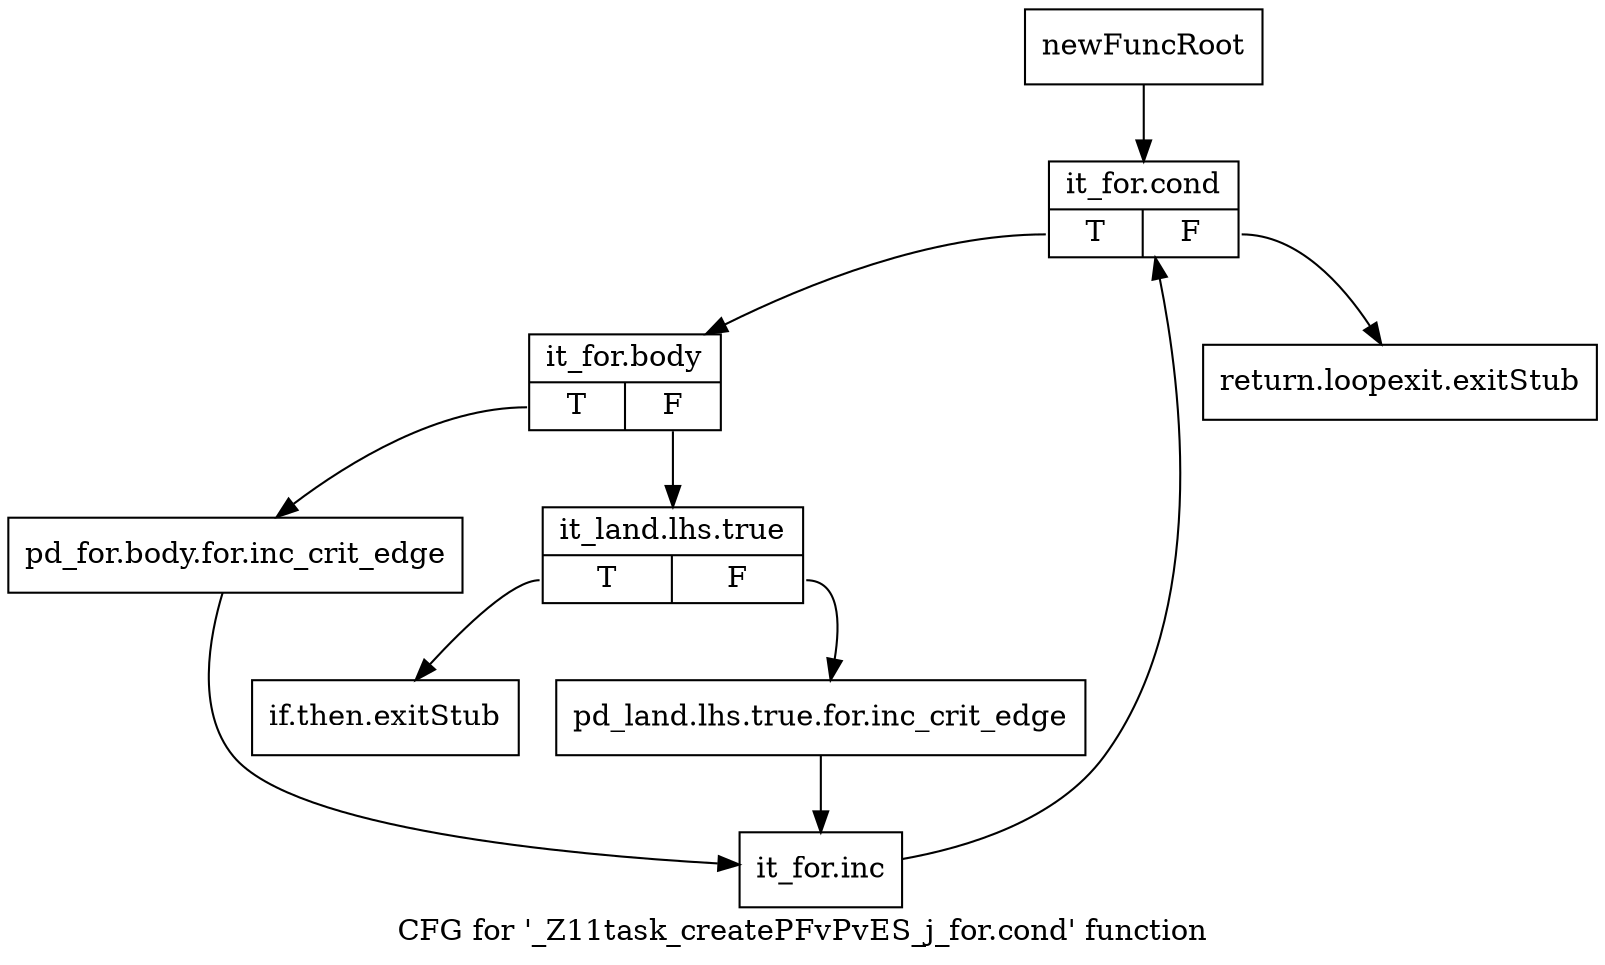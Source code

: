 digraph "CFG for '_Z11task_createPFvPvES_j_for.cond' function" {
	label="CFG for '_Z11task_createPFvPvES_j_for.cond' function";

	Node0x21312a0 [shape=record,label="{newFuncRoot}"];
	Node0x21312a0 -> Node0x2131390;
	Node0x21312f0 [shape=record,label="{return.loopexit.exitStub}"];
	Node0x2131340 [shape=record,label="{if.then.exitStub}"];
	Node0x2131390 [shape=record,label="{it_for.cond|{<s0>T|<s1>F}}"];
	Node0x2131390:s0 -> Node0x21313e0;
	Node0x2131390:s1 -> Node0x21312f0;
	Node0x21313e0 [shape=record,label="{it_for.body|{<s0>T|<s1>F}}"];
	Node0x21313e0:s0 -> Node0x21314d0;
	Node0x21313e0:s1 -> Node0x2131430;
	Node0x2131430 [shape=record,label="{it_land.lhs.true|{<s0>T|<s1>F}}"];
	Node0x2131430:s0 -> Node0x2131340;
	Node0x2131430:s1 -> Node0x2131480;
	Node0x2131480 [shape=record,label="{pd_land.lhs.true.for.inc_crit_edge}"];
	Node0x2131480 -> Node0x2131520;
	Node0x21314d0 [shape=record,label="{pd_for.body.for.inc_crit_edge}"];
	Node0x21314d0 -> Node0x2131520;
	Node0x2131520 [shape=record,label="{it_for.inc}"];
	Node0x2131520 -> Node0x2131390;
}
